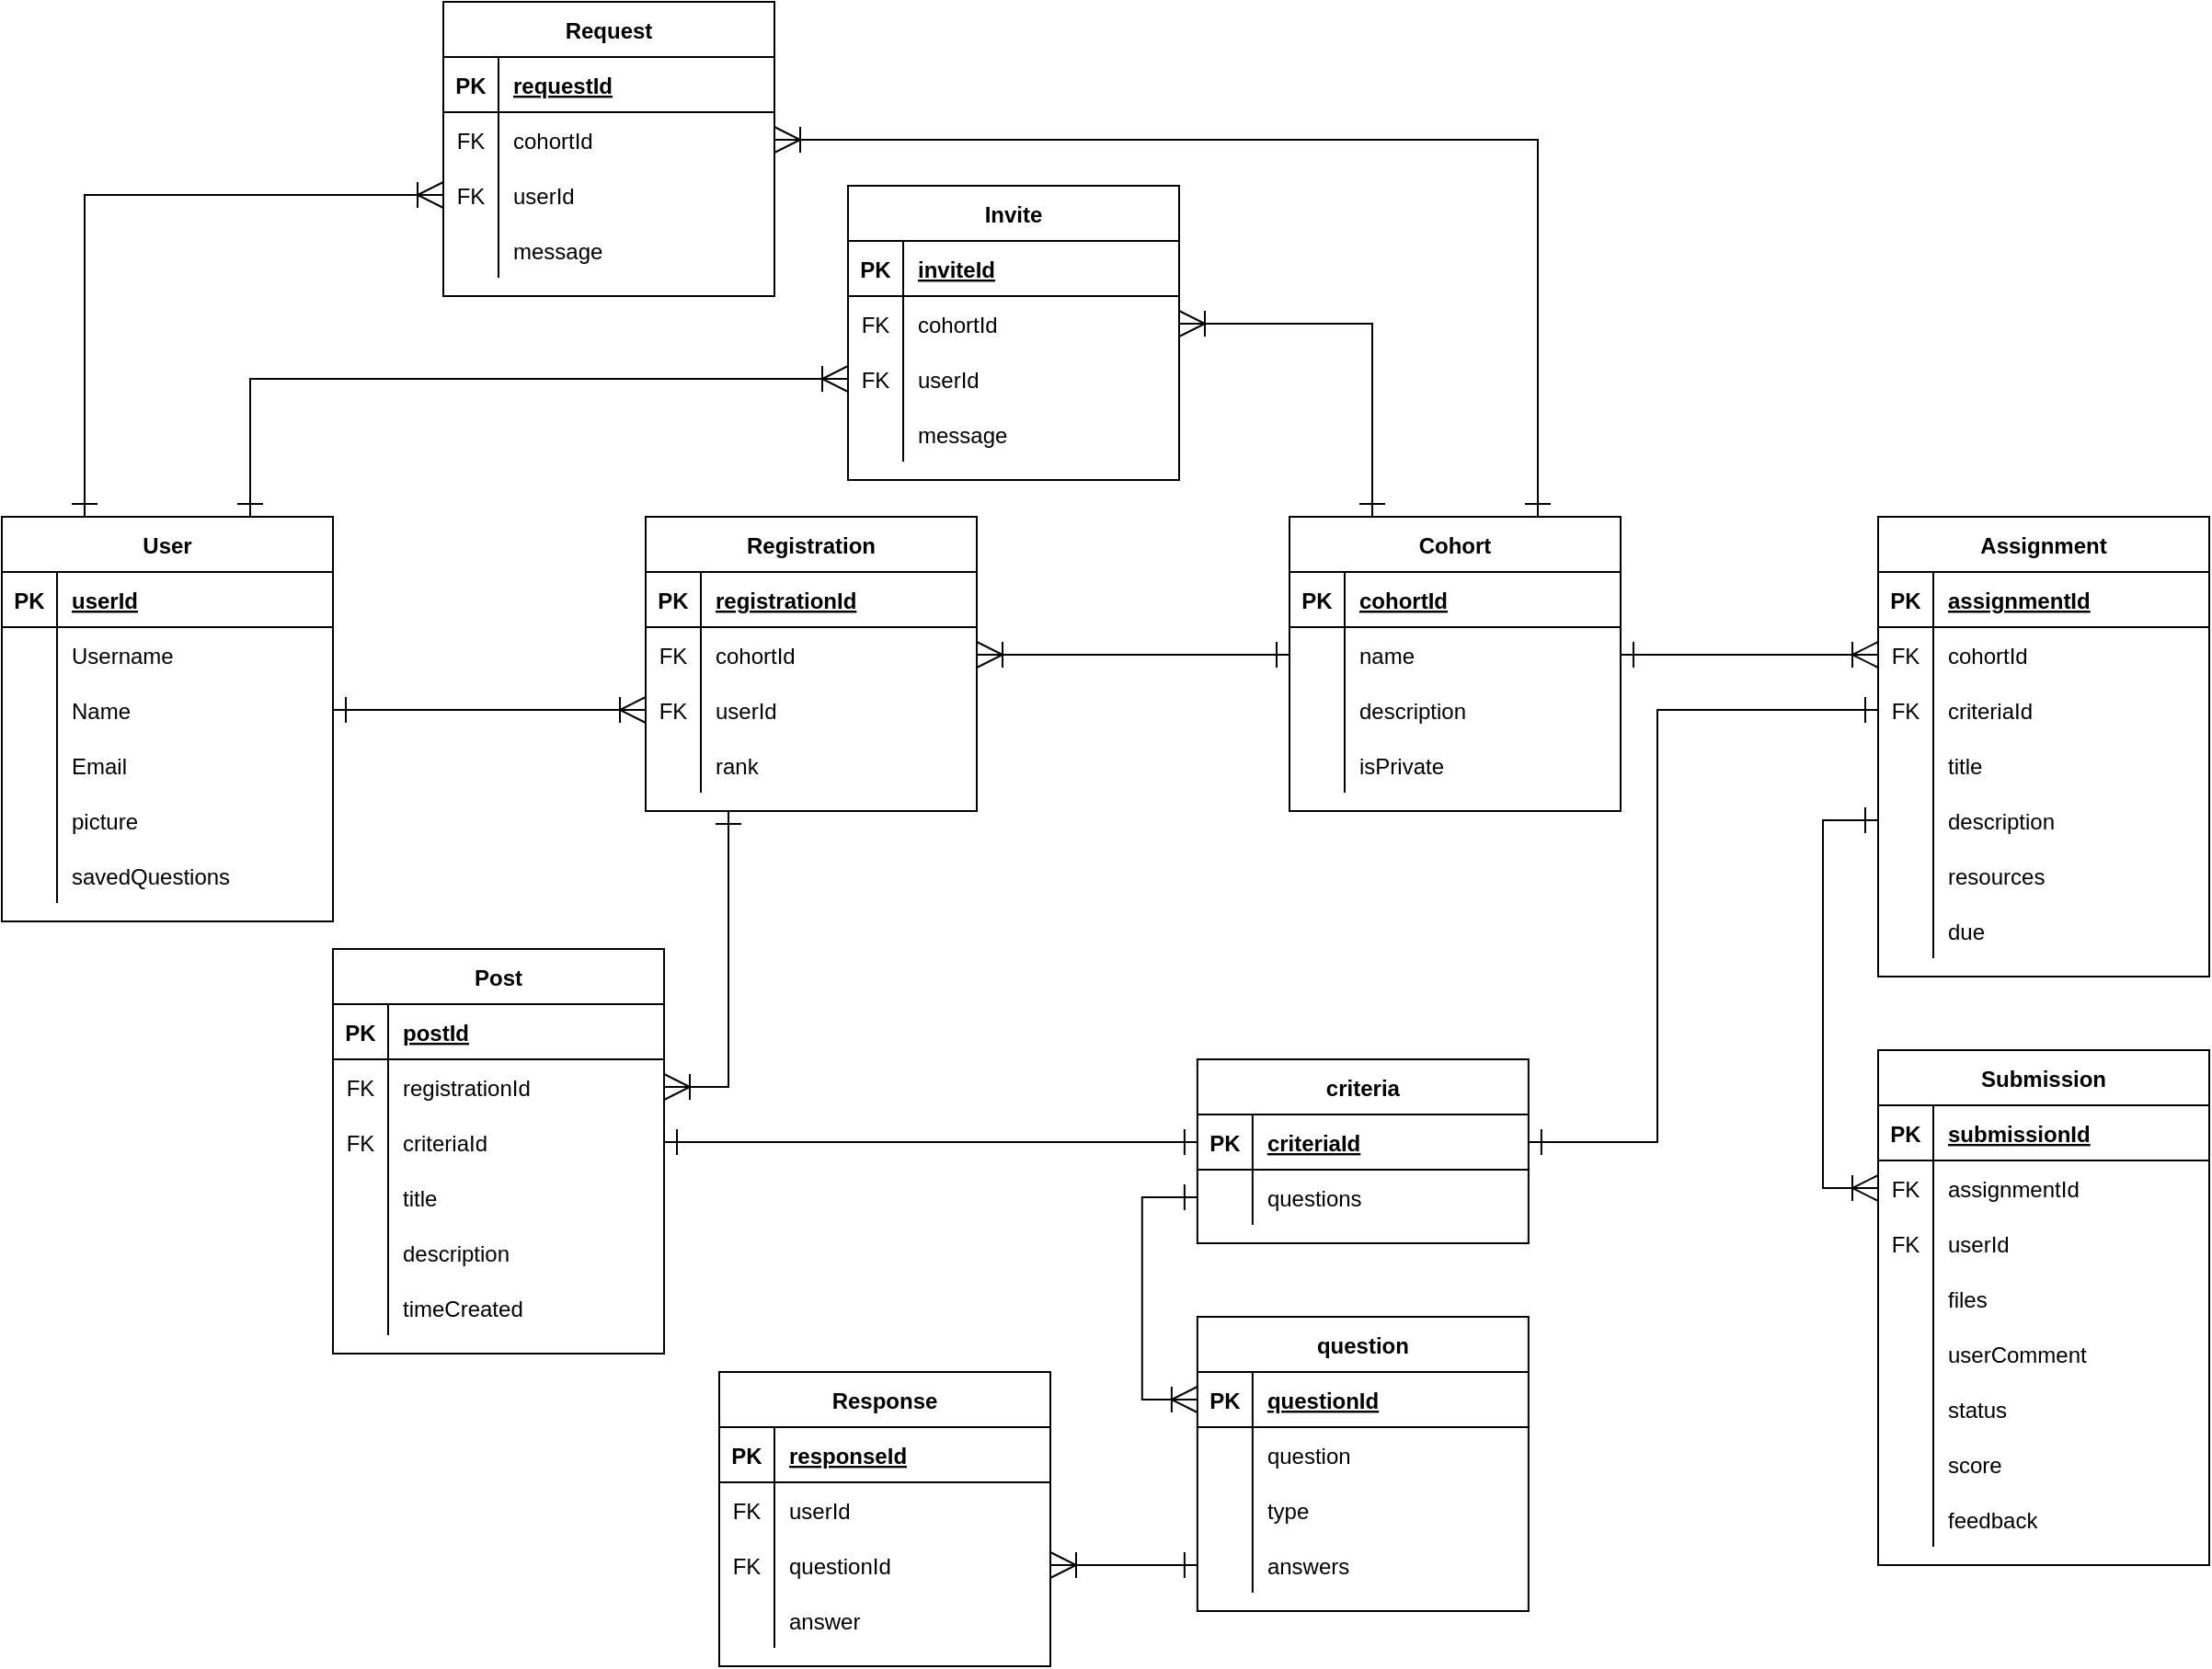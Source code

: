 <mxfile version="14.6.6" type="device"><diagram id="9vugRpXpoY9SuSwzFrVO" name="Page-1"><mxGraphModel dx="395" dy="205" grid="1" gridSize="10" guides="1" tooltips="1" connect="1" arrows="1" fold="1" page="1" pageScale="1" pageWidth="4681" pageHeight="3300" math="0" shadow="0"><root><mxCell id="0"/><mxCell id="1" parent="0"/><mxCell id="V4y2ju-Bl3Fmtz97k25C-1" value="User" style="shape=table;startSize=30;container=1;collapsible=1;childLayout=tableLayout;fixedRows=1;rowLines=0;fontStyle=1;align=center;resizeLast=1;" vertex="1" parent="1"><mxGeometry x="140" y="600" width="180" height="220" as="geometry"><mxRectangle x="380" y="160" width="60" height="30" as="alternateBounds"/></mxGeometry></mxCell><mxCell id="V4y2ju-Bl3Fmtz97k25C-2" value="" style="shape=partialRectangle;collapsible=0;dropTarget=0;pointerEvents=0;fillColor=none;top=0;left=0;bottom=1;right=0;points=[[0,0.5],[1,0.5]];portConstraint=eastwest;" vertex="1" parent="V4y2ju-Bl3Fmtz97k25C-1"><mxGeometry y="30" width="180" height="30" as="geometry"/></mxCell><mxCell id="V4y2ju-Bl3Fmtz97k25C-3" value="PK" style="shape=partialRectangle;connectable=0;fillColor=none;top=0;left=0;bottom=0;right=0;fontStyle=1;overflow=hidden;" vertex="1" parent="V4y2ju-Bl3Fmtz97k25C-2"><mxGeometry width="30" height="30" as="geometry"/></mxCell><mxCell id="V4y2ju-Bl3Fmtz97k25C-4" value="userId" style="shape=partialRectangle;connectable=0;fillColor=none;top=0;left=0;bottom=0;right=0;align=left;spacingLeft=6;fontStyle=5;overflow=hidden;" vertex="1" parent="V4y2ju-Bl3Fmtz97k25C-2"><mxGeometry x="30" width="150" height="30" as="geometry"/></mxCell><mxCell id="V4y2ju-Bl3Fmtz97k25C-5" value="" style="shape=partialRectangle;collapsible=0;dropTarget=0;pointerEvents=0;fillColor=none;top=0;left=0;bottom=0;right=0;points=[[0,0.5],[1,0.5]];portConstraint=eastwest;" vertex="1" parent="V4y2ju-Bl3Fmtz97k25C-1"><mxGeometry y="60" width="180" height="30" as="geometry"/></mxCell><mxCell id="V4y2ju-Bl3Fmtz97k25C-6" value="" style="shape=partialRectangle;connectable=0;fillColor=none;top=0;left=0;bottom=0;right=0;editable=1;overflow=hidden;" vertex="1" parent="V4y2ju-Bl3Fmtz97k25C-5"><mxGeometry width="30" height="30" as="geometry"/></mxCell><mxCell id="V4y2ju-Bl3Fmtz97k25C-7" value="Username" style="shape=partialRectangle;connectable=0;fillColor=none;top=0;left=0;bottom=0;right=0;align=left;spacingLeft=6;overflow=hidden;" vertex="1" parent="V4y2ju-Bl3Fmtz97k25C-5"><mxGeometry x="30" width="150" height="30" as="geometry"/></mxCell><mxCell id="V4y2ju-Bl3Fmtz97k25C-8" value="" style="shape=partialRectangle;collapsible=0;dropTarget=0;pointerEvents=0;fillColor=none;top=0;left=0;bottom=0;right=0;points=[[0,0.5],[1,0.5]];portConstraint=eastwest;" vertex="1" parent="V4y2ju-Bl3Fmtz97k25C-1"><mxGeometry y="90" width="180" height="30" as="geometry"/></mxCell><mxCell id="V4y2ju-Bl3Fmtz97k25C-9" value="" style="shape=partialRectangle;connectable=0;fillColor=none;top=0;left=0;bottom=0;right=0;editable=1;overflow=hidden;" vertex="1" parent="V4y2ju-Bl3Fmtz97k25C-8"><mxGeometry width="30" height="30" as="geometry"/></mxCell><mxCell id="V4y2ju-Bl3Fmtz97k25C-10" value="Name" style="shape=partialRectangle;connectable=0;fillColor=none;top=0;left=0;bottom=0;right=0;align=left;spacingLeft=6;overflow=hidden;" vertex="1" parent="V4y2ju-Bl3Fmtz97k25C-8"><mxGeometry x="30" width="150" height="30" as="geometry"/></mxCell><mxCell id="V4y2ju-Bl3Fmtz97k25C-11" value="" style="shape=partialRectangle;collapsible=0;dropTarget=0;pointerEvents=0;fillColor=none;top=0;left=0;bottom=0;right=0;points=[[0,0.5],[1,0.5]];portConstraint=eastwest;" vertex="1" parent="V4y2ju-Bl3Fmtz97k25C-1"><mxGeometry y="120" width="180" height="30" as="geometry"/></mxCell><mxCell id="V4y2ju-Bl3Fmtz97k25C-12" value="" style="shape=partialRectangle;connectable=0;fillColor=none;top=0;left=0;bottom=0;right=0;editable=1;overflow=hidden;" vertex="1" parent="V4y2ju-Bl3Fmtz97k25C-11"><mxGeometry width="30" height="30" as="geometry"/></mxCell><mxCell id="V4y2ju-Bl3Fmtz97k25C-13" value="Email" style="shape=partialRectangle;connectable=0;fillColor=none;top=0;left=0;bottom=0;right=0;align=left;spacingLeft=6;overflow=hidden;" vertex="1" parent="V4y2ju-Bl3Fmtz97k25C-11"><mxGeometry x="30" width="150" height="30" as="geometry"/></mxCell><mxCell id="V4y2ju-Bl3Fmtz97k25C-233" value="" style="shape=partialRectangle;collapsible=0;dropTarget=0;pointerEvents=0;fillColor=none;top=0;left=0;bottom=0;right=0;points=[[0,0.5],[1,0.5]];portConstraint=eastwest;" vertex="1" parent="V4y2ju-Bl3Fmtz97k25C-1"><mxGeometry y="150" width="180" height="30" as="geometry"/></mxCell><mxCell id="V4y2ju-Bl3Fmtz97k25C-234" value="" style="shape=partialRectangle;connectable=0;fillColor=none;top=0;left=0;bottom=0;right=0;editable=1;overflow=hidden;" vertex="1" parent="V4y2ju-Bl3Fmtz97k25C-233"><mxGeometry width="30" height="30" as="geometry"/></mxCell><mxCell id="V4y2ju-Bl3Fmtz97k25C-235" value="picture" style="shape=partialRectangle;connectable=0;fillColor=none;top=0;left=0;bottom=0;right=0;align=left;spacingLeft=6;overflow=hidden;" vertex="1" parent="V4y2ju-Bl3Fmtz97k25C-233"><mxGeometry x="30" width="150" height="30" as="geometry"/></mxCell><mxCell id="V4y2ju-Bl3Fmtz97k25C-236" value="" style="shape=partialRectangle;collapsible=0;dropTarget=0;pointerEvents=0;fillColor=none;top=0;left=0;bottom=0;right=0;points=[[0,0.5],[1,0.5]];portConstraint=eastwest;" vertex="1" parent="V4y2ju-Bl3Fmtz97k25C-1"><mxGeometry y="180" width="180" height="30" as="geometry"/></mxCell><mxCell id="V4y2ju-Bl3Fmtz97k25C-237" value="" style="shape=partialRectangle;connectable=0;fillColor=none;top=0;left=0;bottom=0;right=0;editable=1;overflow=hidden;" vertex="1" parent="V4y2ju-Bl3Fmtz97k25C-236"><mxGeometry width="30" height="30" as="geometry"/></mxCell><mxCell id="V4y2ju-Bl3Fmtz97k25C-238" value="savedQuestions" style="shape=partialRectangle;connectable=0;fillColor=none;top=0;left=0;bottom=0;right=0;align=left;spacingLeft=6;overflow=hidden;" vertex="1" parent="V4y2ju-Bl3Fmtz97k25C-236"><mxGeometry x="30" width="150" height="30" as="geometry"/></mxCell><mxCell id="V4y2ju-Bl3Fmtz97k25C-14" value="Cohort" style="shape=table;startSize=30;container=1;collapsible=1;childLayout=tableLayout;fixedRows=1;rowLines=0;fontStyle=1;align=center;resizeLast=1;" vertex="1" parent="1"><mxGeometry x="840" y="600" width="180" height="160" as="geometry"><mxRectangle x="600" y="80" width="60" height="30" as="alternateBounds"/></mxGeometry></mxCell><mxCell id="V4y2ju-Bl3Fmtz97k25C-15" value="" style="shape=partialRectangle;collapsible=0;dropTarget=0;pointerEvents=0;fillColor=none;top=0;left=0;bottom=1;right=0;points=[[0,0.5],[1,0.5]];portConstraint=eastwest;" vertex="1" parent="V4y2ju-Bl3Fmtz97k25C-14"><mxGeometry y="30" width="180" height="30" as="geometry"/></mxCell><mxCell id="V4y2ju-Bl3Fmtz97k25C-16" value="PK" style="shape=partialRectangle;connectable=0;fillColor=none;top=0;left=0;bottom=0;right=0;fontStyle=1;overflow=hidden;" vertex="1" parent="V4y2ju-Bl3Fmtz97k25C-15"><mxGeometry width="30" height="30" as="geometry"/></mxCell><mxCell id="V4y2ju-Bl3Fmtz97k25C-17" value="cohortId" style="shape=partialRectangle;connectable=0;fillColor=none;top=0;left=0;bottom=0;right=0;align=left;spacingLeft=6;fontStyle=5;overflow=hidden;" vertex="1" parent="V4y2ju-Bl3Fmtz97k25C-15"><mxGeometry x="30" width="150" height="30" as="geometry"/></mxCell><mxCell id="V4y2ju-Bl3Fmtz97k25C-18" value="" style="shape=partialRectangle;collapsible=0;dropTarget=0;pointerEvents=0;fillColor=none;top=0;left=0;bottom=0;right=0;points=[[0,0.5],[1,0.5]];portConstraint=eastwest;" vertex="1" parent="V4y2ju-Bl3Fmtz97k25C-14"><mxGeometry y="60" width="180" height="30" as="geometry"/></mxCell><mxCell id="V4y2ju-Bl3Fmtz97k25C-19" value="" style="shape=partialRectangle;connectable=0;fillColor=none;top=0;left=0;bottom=0;right=0;editable=1;overflow=hidden;" vertex="1" parent="V4y2ju-Bl3Fmtz97k25C-18"><mxGeometry width="30" height="30" as="geometry"/></mxCell><mxCell id="V4y2ju-Bl3Fmtz97k25C-20" value="name" style="shape=partialRectangle;connectable=0;fillColor=none;top=0;left=0;bottom=0;right=0;align=left;spacingLeft=6;overflow=hidden;" vertex="1" parent="V4y2ju-Bl3Fmtz97k25C-18"><mxGeometry x="30" width="150" height="30" as="geometry"/></mxCell><mxCell id="V4y2ju-Bl3Fmtz97k25C-21" value="" style="shape=partialRectangle;collapsible=0;dropTarget=0;pointerEvents=0;fillColor=none;top=0;left=0;bottom=0;right=0;points=[[0,0.5],[1,0.5]];portConstraint=eastwest;" vertex="1" parent="V4y2ju-Bl3Fmtz97k25C-14"><mxGeometry y="90" width="180" height="30" as="geometry"/></mxCell><mxCell id="V4y2ju-Bl3Fmtz97k25C-22" value="" style="shape=partialRectangle;connectable=0;fillColor=none;top=0;left=0;bottom=0;right=0;editable=1;overflow=hidden;" vertex="1" parent="V4y2ju-Bl3Fmtz97k25C-21"><mxGeometry width="30" height="30" as="geometry"/></mxCell><mxCell id="V4y2ju-Bl3Fmtz97k25C-23" value="description" style="shape=partialRectangle;connectable=0;fillColor=none;top=0;left=0;bottom=0;right=0;align=left;spacingLeft=6;overflow=hidden;" vertex="1" parent="V4y2ju-Bl3Fmtz97k25C-21"><mxGeometry x="30" width="150" height="30" as="geometry"/></mxCell><mxCell id="V4y2ju-Bl3Fmtz97k25C-24" value="" style="shape=partialRectangle;collapsible=0;dropTarget=0;pointerEvents=0;fillColor=none;top=0;left=0;bottom=0;right=0;points=[[0,0.5],[1,0.5]];portConstraint=eastwest;" vertex="1" parent="V4y2ju-Bl3Fmtz97k25C-14"><mxGeometry y="120" width="180" height="30" as="geometry"/></mxCell><mxCell id="V4y2ju-Bl3Fmtz97k25C-25" value="" style="shape=partialRectangle;connectable=0;fillColor=none;top=0;left=0;bottom=0;right=0;editable=1;overflow=hidden;" vertex="1" parent="V4y2ju-Bl3Fmtz97k25C-24"><mxGeometry width="30" height="30" as="geometry"/></mxCell><mxCell id="V4y2ju-Bl3Fmtz97k25C-26" value="isPrivate" style="shape=partialRectangle;connectable=0;fillColor=none;top=0;left=0;bottom=0;right=0;align=left;spacingLeft=6;overflow=hidden;" vertex="1" parent="V4y2ju-Bl3Fmtz97k25C-24"><mxGeometry x="30" width="150" height="30" as="geometry"/></mxCell><mxCell id="V4y2ju-Bl3Fmtz97k25C-27" value="Post" style="shape=table;startSize=30;container=1;collapsible=1;childLayout=tableLayout;fixedRows=1;rowLines=0;fontStyle=1;align=center;resizeLast=1;" vertex="1" parent="1"><mxGeometry x="320" y="835" width="180" height="220" as="geometry"><mxRectangle x="810" y="160" width="60" height="30" as="alternateBounds"/></mxGeometry></mxCell><mxCell id="V4y2ju-Bl3Fmtz97k25C-28" value="" style="shape=partialRectangle;collapsible=0;dropTarget=0;pointerEvents=0;fillColor=none;top=0;left=0;bottom=1;right=0;points=[[0,0.5],[1,0.5]];portConstraint=eastwest;" vertex="1" parent="V4y2ju-Bl3Fmtz97k25C-27"><mxGeometry y="30" width="180" height="30" as="geometry"/></mxCell><mxCell id="V4y2ju-Bl3Fmtz97k25C-29" value="PK" style="shape=partialRectangle;connectable=0;fillColor=none;top=0;left=0;bottom=0;right=0;fontStyle=1;overflow=hidden;" vertex="1" parent="V4y2ju-Bl3Fmtz97k25C-28"><mxGeometry width="30" height="30" as="geometry"/></mxCell><mxCell id="V4y2ju-Bl3Fmtz97k25C-30" value="postId" style="shape=partialRectangle;connectable=0;fillColor=none;top=0;left=0;bottom=0;right=0;align=left;spacingLeft=6;fontStyle=5;overflow=hidden;" vertex="1" parent="V4y2ju-Bl3Fmtz97k25C-28"><mxGeometry x="30" width="150" height="30" as="geometry"/></mxCell><mxCell id="V4y2ju-Bl3Fmtz97k25C-37" value="" style="shape=partialRectangle;collapsible=0;dropTarget=0;pointerEvents=0;fillColor=none;top=0;left=0;bottom=0;right=0;points=[[0,0.5],[1,0.5]];portConstraint=eastwest;" vertex="1" parent="V4y2ju-Bl3Fmtz97k25C-27"><mxGeometry y="60" width="180" height="30" as="geometry"/></mxCell><mxCell id="V4y2ju-Bl3Fmtz97k25C-38" value="FK" style="shape=partialRectangle;connectable=0;fillColor=none;top=0;left=0;bottom=0;right=0;editable=1;overflow=hidden;" vertex="1" parent="V4y2ju-Bl3Fmtz97k25C-37"><mxGeometry width="30" height="30" as="geometry"/></mxCell><mxCell id="V4y2ju-Bl3Fmtz97k25C-39" value="registrationId" style="shape=partialRectangle;connectable=0;fillColor=none;top=0;left=0;bottom=0;right=0;align=left;spacingLeft=6;overflow=hidden;" vertex="1" parent="V4y2ju-Bl3Fmtz97k25C-37"><mxGeometry x="30" width="150" height="30" as="geometry"/></mxCell><mxCell id="V4y2ju-Bl3Fmtz97k25C-161" value="" style="shape=partialRectangle;collapsible=0;dropTarget=0;pointerEvents=0;fillColor=none;top=0;left=0;bottom=0;right=0;points=[[0,0.5],[1,0.5]];portConstraint=eastwest;" vertex="1" parent="V4y2ju-Bl3Fmtz97k25C-27"><mxGeometry y="90" width="180" height="30" as="geometry"/></mxCell><mxCell id="V4y2ju-Bl3Fmtz97k25C-162" value="FK" style="shape=partialRectangle;connectable=0;fillColor=none;top=0;left=0;bottom=0;right=0;fontStyle=0;overflow=hidden;" vertex="1" parent="V4y2ju-Bl3Fmtz97k25C-161"><mxGeometry width="30" height="30" as="geometry"/></mxCell><mxCell id="V4y2ju-Bl3Fmtz97k25C-163" value="criteriaId" style="shape=partialRectangle;connectable=0;fillColor=none;top=0;left=0;bottom=0;right=0;align=left;spacingLeft=6;fontStyle=0;overflow=hidden;" vertex="1" parent="V4y2ju-Bl3Fmtz97k25C-161"><mxGeometry x="30" width="150" height="30" as="geometry"/></mxCell><mxCell id="V4y2ju-Bl3Fmtz97k25C-31" value="" style="shape=partialRectangle;collapsible=0;dropTarget=0;pointerEvents=0;fillColor=none;top=0;left=0;bottom=0;right=0;points=[[0,0.5],[1,0.5]];portConstraint=eastwest;" vertex="1" parent="V4y2ju-Bl3Fmtz97k25C-27"><mxGeometry y="120" width="180" height="30" as="geometry"/></mxCell><mxCell id="V4y2ju-Bl3Fmtz97k25C-32" value="" style="shape=partialRectangle;connectable=0;fillColor=none;top=0;left=0;bottom=0;right=0;editable=1;overflow=hidden;" vertex="1" parent="V4y2ju-Bl3Fmtz97k25C-31"><mxGeometry width="30" height="30" as="geometry"/></mxCell><mxCell id="V4y2ju-Bl3Fmtz97k25C-33" value="title" style="shape=partialRectangle;connectable=0;fillColor=none;top=0;left=0;bottom=0;right=0;align=left;spacingLeft=6;overflow=hidden;" vertex="1" parent="V4y2ju-Bl3Fmtz97k25C-31"><mxGeometry x="30" width="150" height="30" as="geometry"/></mxCell><mxCell id="V4y2ju-Bl3Fmtz97k25C-34" value="" style="shape=partialRectangle;collapsible=0;dropTarget=0;pointerEvents=0;fillColor=none;top=0;left=0;bottom=0;right=0;points=[[0,0.5],[1,0.5]];portConstraint=eastwest;" vertex="1" parent="V4y2ju-Bl3Fmtz97k25C-27"><mxGeometry y="150" width="180" height="30" as="geometry"/></mxCell><mxCell id="V4y2ju-Bl3Fmtz97k25C-35" value="" style="shape=partialRectangle;connectable=0;fillColor=none;top=0;left=0;bottom=0;right=0;editable=1;overflow=hidden;" vertex="1" parent="V4y2ju-Bl3Fmtz97k25C-34"><mxGeometry width="30" height="30" as="geometry"/></mxCell><mxCell id="V4y2ju-Bl3Fmtz97k25C-36" value="description" style="shape=partialRectangle;connectable=0;fillColor=none;top=0;left=0;bottom=0;right=0;align=left;spacingLeft=6;overflow=hidden;" vertex="1" parent="V4y2ju-Bl3Fmtz97k25C-34"><mxGeometry x="30" width="150" height="30" as="geometry"/></mxCell><mxCell id="V4y2ju-Bl3Fmtz97k25C-211" value="" style="shape=partialRectangle;collapsible=0;dropTarget=0;pointerEvents=0;fillColor=none;top=0;left=0;bottom=0;right=0;points=[[0,0.5],[1,0.5]];portConstraint=eastwest;" vertex="1" parent="V4y2ju-Bl3Fmtz97k25C-27"><mxGeometry y="180" width="180" height="30" as="geometry"/></mxCell><mxCell id="V4y2ju-Bl3Fmtz97k25C-212" value="" style="shape=partialRectangle;connectable=0;fillColor=none;top=0;left=0;bottom=0;right=0;editable=1;overflow=hidden;" vertex="1" parent="V4y2ju-Bl3Fmtz97k25C-211"><mxGeometry width="30" height="30" as="geometry"/></mxCell><mxCell id="V4y2ju-Bl3Fmtz97k25C-213" value="timeCreated" style="shape=partialRectangle;connectable=0;fillColor=none;top=0;left=0;bottom=0;right=0;align=left;spacingLeft=6;overflow=hidden;" vertex="1" parent="V4y2ju-Bl3Fmtz97k25C-211"><mxGeometry x="30" width="150" height="30" as="geometry"/></mxCell><mxCell id="V4y2ju-Bl3Fmtz97k25C-66" value="Assignment" style="shape=table;startSize=30;container=1;collapsible=1;childLayout=tableLayout;fixedRows=1;rowLines=0;fontStyle=1;align=center;resizeLast=1;" vertex="1" parent="1"><mxGeometry x="1160" y="600" width="180" height="250" as="geometry"><mxRectangle x="1100" y="380" width="80" height="30" as="alternateBounds"/></mxGeometry></mxCell><mxCell id="V4y2ju-Bl3Fmtz97k25C-67" value="" style="shape=partialRectangle;collapsible=0;dropTarget=0;pointerEvents=0;fillColor=none;top=0;left=0;bottom=1;right=0;points=[[0,0.5],[1,0.5]];portConstraint=eastwest;" vertex="1" parent="V4y2ju-Bl3Fmtz97k25C-66"><mxGeometry y="30" width="180" height="30" as="geometry"/></mxCell><mxCell id="V4y2ju-Bl3Fmtz97k25C-68" value="PK" style="shape=partialRectangle;connectable=0;fillColor=none;top=0;left=0;bottom=0;right=0;fontStyle=1;overflow=hidden;" vertex="1" parent="V4y2ju-Bl3Fmtz97k25C-67"><mxGeometry width="30" height="30" as="geometry"/></mxCell><mxCell id="V4y2ju-Bl3Fmtz97k25C-69" value="assignmentId" style="shape=partialRectangle;connectable=0;fillColor=none;top=0;left=0;bottom=0;right=0;align=left;spacingLeft=6;fontStyle=5;overflow=hidden;" vertex="1" parent="V4y2ju-Bl3Fmtz97k25C-67"><mxGeometry x="30" width="150" height="30" as="geometry"/></mxCell><mxCell id="V4y2ju-Bl3Fmtz97k25C-70" value="" style="shape=partialRectangle;collapsible=0;dropTarget=0;pointerEvents=0;fillColor=none;top=0;left=0;bottom=0;right=0;points=[[0,0.5],[1,0.5]];portConstraint=eastwest;" vertex="1" parent="V4y2ju-Bl3Fmtz97k25C-66"><mxGeometry y="60" width="180" height="30" as="geometry"/></mxCell><mxCell id="V4y2ju-Bl3Fmtz97k25C-71" value="FK" style="shape=partialRectangle;connectable=0;fillColor=none;top=0;left=0;bottom=0;right=0;editable=1;overflow=hidden;" vertex="1" parent="V4y2ju-Bl3Fmtz97k25C-70"><mxGeometry width="30" height="30" as="geometry"/></mxCell><mxCell id="V4y2ju-Bl3Fmtz97k25C-72" value="cohortId" style="shape=partialRectangle;connectable=0;fillColor=none;top=0;left=0;bottom=0;right=0;align=left;spacingLeft=6;overflow=hidden;" vertex="1" parent="V4y2ju-Bl3Fmtz97k25C-70"><mxGeometry x="30" width="150" height="30" as="geometry"/></mxCell><mxCell id="V4y2ju-Bl3Fmtz97k25C-132" value="" style="shape=partialRectangle;collapsible=0;dropTarget=0;pointerEvents=0;fillColor=none;top=0;left=0;bottom=0;right=0;points=[[0,0.5],[1,0.5]];portConstraint=eastwest;" vertex="1" parent="V4y2ju-Bl3Fmtz97k25C-66"><mxGeometry y="90" width="180" height="30" as="geometry"/></mxCell><mxCell id="V4y2ju-Bl3Fmtz97k25C-133" value="FK" style="shape=partialRectangle;connectable=0;fillColor=none;top=0;left=0;bottom=0;right=0;editable=1;overflow=hidden;" vertex="1" parent="V4y2ju-Bl3Fmtz97k25C-132"><mxGeometry width="30" height="30" as="geometry"/></mxCell><mxCell id="V4y2ju-Bl3Fmtz97k25C-134" value="criteriaId" style="shape=partialRectangle;connectable=0;fillColor=none;top=0;left=0;bottom=0;right=0;align=left;spacingLeft=6;overflow=hidden;" vertex="1" parent="V4y2ju-Bl3Fmtz97k25C-132"><mxGeometry x="30" width="150" height="30" as="geometry"/></mxCell><mxCell id="V4y2ju-Bl3Fmtz97k25C-73" value="" style="shape=partialRectangle;collapsible=0;dropTarget=0;pointerEvents=0;fillColor=none;top=0;left=0;bottom=0;right=0;points=[[0,0.5],[1,0.5]];portConstraint=eastwest;" vertex="1" parent="V4y2ju-Bl3Fmtz97k25C-66"><mxGeometry y="120" width="180" height="30" as="geometry"/></mxCell><mxCell id="V4y2ju-Bl3Fmtz97k25C-74" value="" style="shape=partialRectangle;connectable=0;fillColor=none;top=0;left=0;bottom=0;right=0;editable=1;overflow=hidden;" vertex="1" parent="V4y2ju-Bl3Fmtz97k25C-73"><mxGeometry width="30" height="30" as="geometry"/></mxCell><mxCell id="V4y2ju-Bl3Fmtz97k25C-75" value="title" style="shape=partialRectangle;connectable=0;fillColor=none;top=0;left=0;bottom=0;right=0;align=left;spacingLeft=6;overflow=hidden;" vertex="1" parent="V4y2ju-Bl3Fmtz97k25C-73"><mxGeometry x="30" width="150" height="30" as="geometry"/></mxCell><mxCell id="V4y2ju-Bl3Fmtz97k25C-76" value="" style="shape=partialRectangle;collapsible=0;dropTarget=0;pointerEvents=0;fillColor=none;top=0;left=0;bottom=0;right=0;points=[[0,0.5],[1,0.5]];portConstraint=eastwest;" vertex="1" parent="V4y2ju-Bl3Fmtz97k25C-66"><mxGeometry y="150" width="180" height="30" as="geometry"/></mxCell><mxCell id="V4y2ju-Bl3Fmtz97k25C-77" value="" style="shape=partialRectangle;connectable=0;fillColor=none;top=0;left=0;bottom=0;right=0;editable=1;overflow=hidden;" vertex="1" parent="V4y2ju-Bl3Fmtz97k25C-76"><mxGeometry width="30" height="30" as="geometry"/></mxCell><mxCell id="V4y2ju-Bl3Fmtz97k25C-78" value="description" style="shape=partialRectangle;connectable=0;fillColor=none;top=0;left=0;bottom=0;right=0;align=left;spacingLeft=6;overflow=hidden;" vertex="1" parent="V4y2ju-Bl3Fmtz97k25C-76"><mxGeometry x="30" width="150" height="30" as="geometry"/></mxCell><mxCell id="V4y2ju-Bl3Fmtz97k25C-129" value="" style="shape=partialRectangle;collapsible=0;dropTarget=0;pointerEvents=0;fillColor=none;top=0;left=0;bottom=0;right=0;points=[[0,0.5],[1,0.5]];portConstraint=eastwest;" vertex="1" parent="V4y2ju-Bl3Fmtz97k25C-66"><mxGeometry y="180" width="180" height="30" as="geometry"/></mxCell><mxCell id="V4y2ju-Bl3Fmtz97k25C-130" value="" style="shape=partialRectangle;connectable=0;fillColor=none;top=0;left=0;bottom=0;right=0;editable=1;overflow=hidden;" vertex="1" parent="V4y2ju-Bl3Fmtz97k25C-129"><mxGeometry width="30" height="30" as="geometry"/></mxCell><mxCell id="V4y2ju-Bl3Fmtz97k25C-131" value="resources" style="shape=partialRectangle;connectable=0;fillColor=none;top=0;left=0;bottom=0;right=0;align=left;spacingLeft=6;overflow=hidden;" vertex="1" parent="V4y2ju-Bl3Fmtz97k25C-129"><mxGeometry x="30" width="150" height="30" as="geometry"/></mxCell><mxCell id="V4y2ju-Bl3Fmtz97k25C-208" value="" style="shape=partialRectangle;collapsible=0;dropTarget=0;pointerEvents=0;fillColor=none;top=0;left=0;bottom=0;right=0;points=[[0,0.5],[1,0.5]];portConstraint=eastwest;" vertex="1" parent="V4y2ju-Bl3Fmtz97k25C-66"><mxGeometry y="210" width="180" height="30" as="geometry"/></mxCell><mxCell id="V4y2ju-Bl3Fmtz97k25C-209" value="" style="shape=partialRectangle;connectable=0;fillColor=none;top=0;left=0;bottom=0;right=0;editable=1;overflow=hidden;" vertex="1" parent="V4y2ju-Bl3Fmtz97k25C-208"><mxGeometry width="30" height="30" as="geometry"/></mxCell><mxCell id="V4y2ju-Bl3Fmtz97k25C-210" value="due" style="shape=partialRectangle;connectable=0;fillColor=none;top=0;left=0;bottom=0;right=0;align=left;spacingLeft=6;overflow=hidden;" vertex="1" parent="V4y2ju-Bl3Fmtz97k25C-208"><mxGeometry x="30" width="150" height="30" as="geometry"/></mxCell><mxCell id="V4y2ju-Bl3Fmtz97k25C-79" value="Registration" style="shape=table;startSize=30;container=1;collapsible=1;childLayout=tableLayout;fixedRows=1;rowLines=0;fontStyle=1;align=center;resizeLast=1;" vertex="1" parent="1"><mxGeometry x="490" y="600" width="180" height="160" as="geometry"/></mxCell><mxCell id="V4y2ju-Bl3Fmtz97k25C-80" value="" style="shape=partialRectangle;collapsible=0;dropTarget=0;pointerEvents=0;fillColor=none;top=0;left=0;bottom=1;right=0;points=[[0,0.5],[1,0.5]];portConstraint=eastwest;" vertex="1" parent="V4y2ju-Bl3Fmtz97k25C-79"><mxGeometry y="30" width="180" height="30" as="geometry"/></mxCell><mxCell id="V4y2ju-Bl3Fmtz97k25C-81" value="PK" style="shape=partialRectangle;connectable=0;fillColor=none;top=0;left=0;bottom=0;right=0;fontStyle=1;overflow=hidden;" vertex="1" parent="V4y2ju-Bl3Fmtz97k25C-80"><mxGeometry width="30" height="30" as="geometry"/></mxCell><mxCell id="V4y2ju-Bl3Fmtz97k25C-82" value="registrationId" style="shape=partialRectangle;connectable=0;fillColor=none;top=0;left=0;bottom=0;right=0;align=left;spacingLeft=6;fontStyle=5;overflow=hidden;" vertex="1" parent="V4y2ju-Bl3Fmtz97k25C-80"><mxGeometry x="30" width="150" height="30" as="geometry"/></mxCell><mxCell id="V4y2ju-Bl3Fmtz97k25C-86" value="" style="shape=partialRectangle;collapsible=0;dropTarget=0;pointerEvents=0;fillColor=none;top=0;left=0;bottom=0;right=0;points=[[0,0.5],[1,0.5]];portConstraint=eastwest;" vertex="1" parent="V4y2ju-Bl3Fmtz97k25C-79"><mxGeometry y="60" width="180" height="30" as="geometry"/></mxCell><mxCell id="V4y2ju-Bl3Fmtz97k25C-87" value="FK" style="shape=partialRectangle;connectable=0;fillColor=none;top=0;left=0;bottom=0;right=0;editable=1;overflow=hidden;" vertex="1" parent="V4y2ju-Bl3Fmtz97k25C-86"><mxGeometry width="30" height="30" as="geometry"/></mxCell><mxCell id="V4y2ju-Bl3Fmtz97k25C-88" value="cohortId" style="shape=partialRectangle;connectable=0;fillColor=none;top=0;left=0;bottom=0;right=0;align=left;spacingLeft=6;overflow=hidden;" vertex="1" parent="V4y2ju-Bl3Fmtz97k25C-86"><mxGeometry x="30" width="150" height="30" as="geometry"/></mxCell><mxCell id="V4y2ju-Bl3Fmtz97k25C-83" value="" style="shape=partialRectangle;collapsible=0;dropTarget=0;pointerEvents=0;fillColor=none;top=0;left=0;bottom=0;right=0;points=[[0,0.5],[1,0.5]];portConstraint=eastwest;" vertex="1" parent="V4y2ju-Bl3Fmtz97k25C-79"><mxGeometry y="90" width="180" height="30" as="geometry"/></mxCell><mxCell id="V4y2ju-Bl3Fmtz97k25C-84" value="FK" style="shape=partialRectangle;connectable=0;fillColor=none;top=0;left=0;bottom=0;right=0;editable=1;overflow=hidden;" vertex="1" parent="V4y2ju-Bl3Fmtz97k25C-83"><mxGeometry width="30" height="30" as="geometry"/></mxCell><mxCell id="V4y2ju-Bl3Fmtz97k25C-85" value="userId" style="shape=partialRectangle;connectable=0;fillColor=none;top=0;left=0;bottom=0;right=0;align=left;spacingLeft=6;overflow=hidden;" vertex="1" parent="V4y2ju-Bl3Fmtz97k25C-83"><mxGeometry x="30" width="150" height="30" as="geometry"/></mxCell><mxCell id="V4y2ju-Bl3Fmtz97k25C-89" value="" style="shape=partialRectangle;collapsible=0;dropTarget=0;pointerEvents=0;fillColor=none;top=0;left=0;bottom=0;right=0;points=[[0,0.5],[1,0.5]];portConstraint=eastwest;" vertex="1" parent="V4y2ju-Bl3Fmtz97k25C-79"><mxGeometry y="120" width="180" height="30" as="geometry"/></mxCell><mxCell id="V4y2ju-Bl3Fmtz97k25C-90" value="" style="shape=partialRectangle;connectable=0;fillColor=none;top=0;left=0;bottom=0;right=0;editable=1;overflow=hidden;" vertex="1" parent="V4y2ju-Bl3Fmtz97k25C-89"><mxGeometry width="30" height="30" as="geometry"/></mxCell><mxCell id="V4y2ju-Bl3Fmtz97k25C-91" value="rank" style="shape=partialRectangle;connectable=0;fillColor=none;top=0;left=0;bottom=0;right=0;align=left;spacingLeft=6;overflow=hidden;" vertex="1" parent="V4y2ju-Bl3Fmtz97k25C-89"><mxGeometry x="30" width="150" height="30" as="geometry"/></mxCell><mxCell id="V4y2ju-Bl3Fmtz97k25C-92" value="Request" style="shape=table;startSize=30;container=1;collapsible=1;childLayout=tableLayout;fixedRows=1;rowLines=0;fontStyle=1;align=center;resizeLast=1;" vertex="1" parent="1"><mxGeometry x="380" y="320" width="180" height="160" as="geometry"/></mxCell><mxCell id="V4y2ju-Bl3Fmtz97k25C-93" value="" style="shape=partialRectangle;collapsible=0;dropTarget=0;pointerEvents=0;fillColor=none;top=0;left=0;bottom=1;right=0;points=[[0,0.5],[1,0.5]];portConstraint=eastwest;" vertex="1" parent="V4y2ju-Bl3Fmtz97k25C-92"><mxGeometry y="30" width="180" height="30" as="geometry"/></mxCell><mxCell id="V4y2ju-Bl3Fmtz97k25C-94" value="PK" style="shape=partialRectangle;connectable=0;fillColor=none;top=0;left=0;bottom=0;right=0;fontStyle=1;overflow=hidden;" vertex="1" parent="V4y2ju-Bl3Fmtz97k25C-93"><mxGeometry width="30" height="30" as="geometry"/></mxCell><mxCell id="V4y2ju-Bl3Fmtz97k25C-95" value="requestId" style="shape=partialRectangle;connectable=0;fillColor=none;top=0;left=0;bottom=0;right=0;align=left;spacingLeft=6;fontStyle=5;overflow=hidden;" vertex="1" parent="V4y2ju-Bl3Fmtz97k25C-93"><mxGeometry x="30" width="150" height="30" as="geometry"/></mxCell><mxCell id="V4y2ju-Bl3Fmtz97k25C-99" value="" style="shape=partialRectangle;collapsible=0;dropTarget=0;pointerEvents=0;fillColor=none;top=0;left=0;bottom=0;right=0;points=[[0,0.5],[1,0.5]];portConstraint=eastwest;" vertex="1" parent="V4y2ju-Bl3Fmtz97k25C-92"><mxGeometry y="60" width="180" height="30" as="geometry"/></mxCell><mxCell id="V4y2ju-Bl3Fmtz97k25C-100" value="FK" style="shape=partialRectangle;connectable=0;fillColor=none;top=0;left=0;bottom=0;right=0;editable=1;overflow=hidden;" vertex="1" parent="V4y2ju-Bl3Fmtz97k25C-99"><mxGeometry width="30" height="30" as="geometry"/></mxCell><mxCell id="V4y2ju-Bl3Fmtz97k25C-101" value="cohortId" style="shape=partialRectangle;connectable=0;fillColor=none;top=0;left=0;bottom=0;right=0;align=left;spacingLeft=6;overflow=hidden;" vertex="1" parent="V4y2ju-Bl3Fmtz97k25C-99"><mxGeometry x="30" width="150" height="30" as="geometry"/></mxCell><mxCell id="V4y2ju-Bl3Fmtz97k25C-96" value="" style="shape=partialRectangle;collapsible=0;dropTarget=0;pointerEvents=0;fillColor=none;top=0;left=0;bottom=0;right=0;points=[[0,0.5],[1,0.5]];portConstraint=eastwest;" vertex="1" parent="V4y2ju-Bl3Fmtz97k25C-92"><mxGeometry y="90" width="180" height="30" as="geometry"/></mxCell><mxCell id="V4y2ju-Bl3Fmtz97k25C-97" value="FK" style="shape=partialRectangle;connectable=0;fillColor=none;top=0;left=0;bottom=0;right=0;editable=1;overflow=hidden;" vertex="1" parent="V4y2ju-Bl3Fmtz97k25C-96"><mxGeometry width="30" height="30" as="geometry"/></mxCell><mxCell id="V4y2ju-Bl3Fmtz97k25C-98" value="userId" style="shape=partialRectangle;connectable=0;fillColor=none;top=0;left=0;bottom=0;right=0;align=left;spacingLeft=6;overflow=hidden;" vertex="1" parent="V4y2ju-Bl3Fmtz97k25C-96"><mxGeometry x="30" width="150" height="30" as="geometry"/></mxCell><mxCell id="V4y2ju-Bl3Fmtz97k25C-120" value="" style="shape=partialRectangle;collapsible=0;dropTarget=0;pointerEvents=0;fillColor=none;top=0;left=0;bottom=0;right=0;points=[[0,0.5],[1,0.5]];portConstraint=eastwest;" vertex="1" parent="V4y2ju-Bl3Fmtz97k25C-92"><mxGeometry y="120" width="180" height="30" as="geometry"/></mxCell><mxCell id="V4y2ju-Bl3Fmtz97k25C-121" value="" style="shape=partialRectangle;connectable=0;fillColor=none;top=0;left=0;bottom=0;right=0;fontStyle=0;overflow=hidden;" vertex="1" parent="V4y2ju-Bl3Fmtz97k25C-120"><mxGeometry width="30" height="30" as="geometry"/></mxCell><mxCell id="V4y2ju-Bl3Fmtz97k25C-122" value="message" style="shape=partialRectangle;connectable=0;fillColor=none;top=0;left=0;bottom=0;right=0;align=left;spacingLeft=6;fontStyle=0;overflow=hidden;" vertex="1" parent="V4y2ju-Bl3Fmtz97k25C-120"><mxGeometry x="30" width="150" height="30" as="geometry"/></mxCell><mxCell id="V4y2ju-Bl3Fmtz97k25C-105" value="Invite" style="shape=table;startSize=30;container=1;collapsible=1;childLayout=tableLayout;fixedRows=1;rowLines=0;fontStyle=1;align=center;resizeLast=1;" vertex="1" parent="1"><mxGeometry x="600" y="420" width="180" height="160" as="geometry"/></mxCell><mxCell id="V4y2ju-Bl3Fmtz97k25C-106" value="" style="shape=partialRectangle;collapsible=0;dropTarget=0;pointerEvents=0;fillColor=none;top=0;left=0;bottom=1;right=0;points=[[0,0.5],[1,0.5]];portConstraint=eastwest;" vertex="1" parent="V4y2ju-Bl3Fmtz97k25C-105"><mxGeometry y="30" width="180" height="30" as="geometry"/></mxCell><mxCell id="V4y2ju-Bl3Fmtz97k25C-107" value="PK" style="shape=partialRectangle;connectable=0;fillColor=none;top=0;left=0;bottom=0;right=0;fontStyle=1;overflow=hidden;" vertex="1" parent="V4y2ju-Bl3Fmtz97k25C-106"><mxGeometry width="30" height="30" as="geometry"/></mxCell><mxCell id="V4y2ju-Bl3Fmtz97k25C-108" value="inviteId" style="shape=partialRectangle;connectable=0;fillColor=none;top=0;left=0;bottom=0;right=0;align=left;spacingLeft=6;fontStyle=5;overflow=hidden;" vertex="1" parent="V4y2ju-Bl3Fmtz97k25C-106"><mxGeometry x="30" width="150" height="30" as="geometry"/></mxCell><mxCell id="V4y2ju-Bl3Fmtz97k25C-109" value="" style="shape=partialRectangle;collapsible=0;dropTarget=0;pointerEvents=0;fillColor=none;top=0;left=0;bottom=0;right=0;points=[[0,0.5],[1,0.5]];portConstraint=eastwest;" vertex="1" parent="V4y2ju-Bl3Fmtz97k25C-105"><mxGeometry y="60" width="180" height="30" as="geometry"/></mxCell><mxCell id="V4y2ju-Bl3Fmtz97k25C-110" value="FK" style="shape=partialRectangle;connectable=0;fillColor=none;top=0;left=0;bottom=0;right=0;editable=1;overflow=hidden;" vertex="1" parent="V4y2ju-Bl3Fmtz97k25C-109"><mxGeometry width="30" height="30" as="geometry"/></mxCell><mxCell id="V4y2ju-Bl3Fmtz97k25C-111" value="cohortId" style="shape=partialRectangle;connectable=0;fillColor=none;top=0;left=0;bottom=0;right=0;align=left;spacingLeft=6;overflow=hidden;" vertex="1" parent="V4y2ju-Bl3Fmtz97k25C-109"><mxGeometry x="30" width="150" height="30" as="geometry"/></mxCell><mxCell id="V4y2ju-Bl3Fmtz97k25C-112" value="" style="shape=partialRectangle;collapsible=0;dropTarget=0;pointerEvents=0;fillColor=none;top=0;left=0;bottom=0;right=0;points=[[0,0.5],[1,0.5]];portConstraint=eastwest;" vertex="1" parent="V4y2ju-Bl3Fmtz97k25C-105"><mxGeometry y="90" width="180" height="30" as="geometry"/></mxCell><mxCell id="V4y2ju-Bl3Fmtz97k25C-113" value="FK" style="shape=partialRectangle;connectable=0;fillColor=none;top=0;left=0;bottom=0;right=0;editable=1;overflow=hidden;" vertex="1" parent="V4y2ju-Bl3Fmtz97k25C-112"><mxGeometry width="30" height="30" as="geometry"/></mxCell><mxCell id="V4y2ju-Bl3Fmtz97k25C-114" value="userId" style="shape=partialRectangle;connectable=0;fillColor=none;top=0;left=0;bottom=0;right=0;align=left;spacingLeft=6;overflow=hidden;" vertex="1" parent="V4y2ju-Bl3Fmtz97k25C-112"><mxGeometry x="30" width="150" height="30" as="geometry"/></mxCell><mxCell id="V4y2ju-Bl3Fmtz97k25C-123" value="" style="shape=partialRectangle;collapsible=0;dropTarget=0;pointerEvents=0;fillColor=none;top=0;left=0;bottom=0;right=0;points=[[0,0.5],[1,0.5]];portConstraint=eastwest;" vertex="1" parent="V4y2ju-Bl3Fmtz97k25C-105"><mxGeometry y="120" width="180" height="30" as="geometry"/></mxCell><mxCell id="V4y2ju-Bl3Fmtz97k25C-124" value="" style="shape=partialRectangle;connectable=0;fillColor=none;top=0;left=0;bottom=0;right=0;editable=1;overflow=hidden;" vertex="1" parent="V4y2ju-Bl3Fmtz97k25C-123"><mxGeometry width="30" height="30" as="geometry"/></mxCell><mxCell id="V4y2ju-Bl3Fmtz97k25C-125" value="message" style="shape=partialRectangle;connectable=0;fillColor=none;top=0;left=0;bottom=0;right=0;align=left;spacingLeft=6;overflow=hidden;" vertex="1" parent="V4y2ju-Bl3Fmtz97k25C-123"><mxGeometry x="30" width="150" height="30" as="geometry"/></mxCell><mxCell id="V4y2ju-Bl3Fmtz97k25C-136" value="Submission" style="shape=table;startSize=30;container=1;collapsible=1;childLayout=tableLayout;fixedRows=1;rowLines=0;fontStyle=1;align=center;resizeLast=1;" vertex="1" parent="1"><mxGeometry x="1160" y="890" width="180" height="280" as="geometry"><mxRectangle x="880" y="550" width="80" height="30" as="alternateBounds"/></mxGeometry></mxCell><mxCell id="V4y2ju-Bl3Fmtz97k25C-137" value="" style="shape=partialRectangle;collapsible=0;dropTarget=0;pointerEvents=0;fillColor=none;top=0;left=0;bottom=1;right=0;points=[[0,0.5],[1,0.5]];portConstraint=eastwest;" vertex="1" parent="V4y2ju-Bl3Fmtz97k25C-136"><mxGeometry y="30" width="180" height="30" as="geometry"/></mxCell><mxCell id="V4y2ju-Bl3Fmtz97k25C-138" value="PK" style="shape=partialRectangle;connectable=0;fillColor=none;top=0;left=0;bottom=0;right=0;fontStyle=1;overflow=hidden;" vertex="1" parent="V4y2ju-Bl3Fmtz97k25C-137"><mxGeometry width="30" height="30" as="geometry"/></mxCell><mxCell id="V4y2ju-Bl3Fmtz97k25C-139" value="submissionId" style="shape=partialRectangle;connectable=0;fillColor=none;top=0;left=0;bottom=0;right=0;align=left;spacingLeft=6;fontStyle=5;overflow=hidden;" vertex="1" parent="V4y2ju-Bl3Fmtz97k25C-137"><mxGeometry x="30" width="150" height="30" as="geometry"/></mxCell><mxCell id="V4y2ju-Bl3Fmtz97k25C-140" value="" style="shape=partialRectangle;collapsible=0;dropTarget=0;pointerEvents=0;fillColor=none;top=0;left=0;bottom=0;right=0;points=[[0,0.5],[1,0.5]];portConstraint=eastwest;" vertex="1" parent="V4y2ju-Bl3Fmtz97k25C-136"><mxGeometry y="60" width="180" height="30" as="geometry"/></mxCell><mxCell id="V4y2ju-Bl3Fmtz97k25C-141" value="FK" style="shape=partialRectangle;connectable=0;fillColor=none;top=0;left=0;bottom=0;right=0;editable=1;overflow=hidden;" vertex="1" parent="V4y2ju-Bl3Fmtz97k25C-140"><mxGeometry width="30" height="30" as="geometry"/></mxCell><mxCell id="V4y2ju-Bl3Fmtz97k25C-142" value="assignmentId" style="shape=partialRectangle;connectable=0;fillColor=none;top=0;left=0;bottom=0;right=0;align=left;spacingLeft=6;overflow=hidden;" vertex="1" parent="V4y2ju-Bl3Fmtz97k25C-140"><mxGeometry x="30" width="150" height="30" as="geometry"/></mxCell><mxCell id="V4y2ju-Bl3Fmtz97k25C-143" value="" style="shape=partialRectangle;collapsible=0;dropTarget=0;pointerEvents=0;fillColor=none;top=0;left=0;bottom=0;right=0;points=[[0,0.5],[1,0.5]];portConstraint=eastwest;" vertex="1" parent="V4y2ju-Bl3Fmtz97k25C-136"><mxGeometry y="90" width="180" height="30" as="geometry"/></mxCell><mxCell id="V4y2ju-Bl3Fmtz97k25C-144" value="FK" style="shape=partialRectangle;connectable=0;fillColor=none;top=0;left=0;bottom=0;right=0;editable=1;overflow=hidden;" vertex="1" parent="V4y2ju-Bl3Fmtz97k25C-143"><mxGeometry width="30" height="30" as="geometry"/></mxCell><mxCell id="V4y2ju-Bl3Fmtz97k25C-145" value="userId" style="shape=partialRectangle;connectable=0;fillColor=none;top=0;left=0;bottom=0;right=0;align=left;spacingLeft=6;overflow=hidden;" vertex="1" parent="V4y2ju-Bl3Fmtz97k25C-143"><mxGeometry x="30" width="150" height="30" as="geometry"/></mxCell><mxCell id="V4y2ju-Bl3Fmtz97k25C-146" value="" style="shape=partialRectangle;collapsible=0;dropTarget=0;pointerEvents=0;fillColor=none;top=0;left=0;bottom=0;right=0;points=[[0,0.5],[1,0.5]];portConstraint=eastwest;" vertex="1" parent="V4y2ju-Bl3Fmtz97k25C-136"><mxGeometry y="120" width="180" height="30" as="geometry"/></mxCell><mxCell id="V4y2ju-Bl3Fmtz97k25C-147" value="" style="shape=partialRectangle;connectable=0;fillColor=none;top=0;left=0;bottom=0;right=0;editable=1;overflow=hidden;" vertex="1" parent="V4y2ju-Bl3Fmtz97k25C-146"><mxGeometry width="30" height="30" as="geometry"/></mxCell><mxCell id="V4y2ju-Bl3Fmtz97k25C-148" value="files" style="shape=partialRectangle;connectable=0;fillColor=none;top=0;left=0;bottom=0;right=0;align=left;spacingLeft=6;overflow=hidden;" vertex="1" parent="V4y2ju-Bl3Fmtz97k25C-146"><mxGeometry x="30" width="150" height="30" as="geometry"/></mxCell><mxCell id="V4y2ju-Bl3Fmtz97k25C-155" value="" style="shape=partialRectangle;collapsible=0;dropTarget=0;pointerEvents=0;fillColor=none;top=0;left=0;bottom=0;right=0;points=[[0,0.5],[1,0.5]];portConstraint=eastwest;" vertex="1" parent="V4y2ju-Bl3Fmtz97k25C-136"><mxGeometry y="150" width="180" height="30" as="geometry"/></mxCell><mxCell id="V4y2ju-Bl3Fmtz97k25C-156" value="" style="shape=partialRectangle;connectable=0;fillColor=none;top=0;left=0;bottom=0;right=0;editable=1;overflow=hidden;" vertex="1" parent="V4y2ju-Bl3Fmtz97k25C-155"><mxGeometry width="30" height="30" as="geometry"/></mxCell><mxCell id="V4y2ju-Bl3Fmtz97k25C-157" value="userComment" style="shape=partialRectangle;connectable=0;fillColor=none;top=0;left=0;bottom=0;right=0;align=left;spacingLeft=6;overflow=hidden;" vertex="1" parent="V4y2ju-Bl3Fmtz97k25C-155"><mxGeometry x="30" width="150" height="30" as="geometry"/></mxCell><mxCell id="V4y2ju-Bl3Fmtz97k25C-152" value="" style="shape=partialRectangle;collapsible=0;dropTarget=0;pointerEvents=0;fillColor=none;top=0;left=0;bottom=0;right=0;points=[[0,0.5],[1,0.5]];portConstraint=eastwest;" vertex="1" parent="V4y2ju-Bl3Fmtz97k25C-136"><mxGeometry y="180" width="180" height="30" as="geometry"/></mxCell><mxCell id="V4y2ju-Bl3Fmtz97k25C-153" value="" style="shape=partialRectangle;connectable=0;fillColor=none;top=0;left=0;bottom=0;right=0;editable=1;overflow=hidden;" vertex="1" parent="V4y2ju-Bl3Fmtz97k25C-152"><mxGeometry width="30" height="30" as="geometry"/></mxCell><mxCell id="V4y2ju-Bl3Fmtz97k25C-154" value="status" style="shape=partialRectangle;connectable=0;fillColor=none;top=0;left=0;bottom=0;right=0;align=left;spacingLeft=6;overflow=hidden;" vertex="1" parent="V4y2ju-Bl3Fmtz97k25C-152"><mxGeometry x="30" width="150" height="30" as="geometry"/></mxCell><mxCell id="V4y2ju-Bl3Fmtz97k25C-149" value="" style="shape=partialRectangle;collapsible=0;dropTarget=0;pointerEvents=0;fillColor=none;top=0;left=0;bottom=0;right=0;points=[[0,0.5],[1,0.5]];portConstraint=eastwest;" vertex="1" parent="V4y2ju-Bl3Fmtz97k25C-136"><mxGeometry y="210" width="180" height="30" as="geometry"/></mxCell><mxCell id="V4y2ju-Bl3Fmtz97k25C-150" value="" style="shape=partialRectangle;connectable=0;fillColor=none;top=0;left=0;bottom=0;right=0;editable=1;overflow=hidden;" vertex="1" parent="V4y2ju-Bl3Fmtz97k25C-149"><mxGeometry width="30" height="30" as="geometry"/></mxCell><mxCell id="V4y2ju-Bl3Fmtz97k25C-151" value="score" style="shape=partialRectangle;connectable=0;fillColor=none;top=0;left=0;bottom=0;right=0;align=left;spacingLeft=6;overflow=hidden;" vertex="1" parent="V4y2ju-Bl3Fmtz97k25C-149"><mxGeometry x="30" width="150" height="30" as="geometry"/></mxCell><mxCell id="V4y2ju-Bl3Fmtz97k25C-158" value="" style="shape=partialRectangle;collapsible=0;dropTarget=0;pointerEvents=0;fillColor=none;top=0;left=0;bottom=0;right=0;points=[[0,0.5],[1,0.5]];portConstraint=eastwest;" vertex="1" parent="V4y2ju-Bl3Fmtz97k25C-136"><mxGeometry y="240" width="180" height="30" as="geometry"/></mxCell><mxCell id="V4y2ju-Bl3Fmtz97k25C-159" value="" style="shape=partialRectangle;connectable=0;fillColor=none;top=0;left=0;bottom=0;right=0;editable=1;overflow=hidden;" vertex="1" parent="V4y2ju-Bl3Fmtz97k25C-158"><mxGeometry width="30" height="30" as="geometry"/></mxCell><mxCell id="V4y2ju-Bl3Fmtz97k25C-160" value="feedback" style="shape=partialRectangle;connectable=0;fillColor=none;top=0;left=0;bottom=0;right=0;align=left;spacingLeft=6;overflow=hidden;" vertex="1" parent="V4y2ju-Bl3Fmtz97k25C-158"><mxGeometry x="30" width="150" height="30" as="geometry"/></mxCell><mxCell id="V4y2ju-Bl3Fmtz97k25C-164" value="criteria" style="shape=table;startSize=30;container=1;collapsible=1;childLayout=tableLayout;fixedRows=1;rowLines=0;fontStyle=1;align=center;resizeLast=1;" vertex="1" parent="1"><mxGeometry x="789.94" y="895" width="180" height="100" as="geometry"/></mxCell><mxCell id="V4y2ju-Bl3Fmtz97k25C-165" value="" style="shape=partialRectangle;collapsible=0;dropTarget=0;pointerEvents=0;fillColor=none;top=0;left=0;bottom=1;right=0;points=[[0,0.5],[1,0.5]];portConstraint=eastwest;" vertex="1" parent="V4y2ju-Bl3Fmtz97k25C-164"><mxGeometry y="30" width="180" height="30" as="geometry"/></mxCell><mxCell id="V4y2ju-Bl3Fmtz97k25C-166" value="PK" style="shape=partialRectangle;connectable=0;fillColor=none;top=0;left=0;bottom=0;right=0;fontStyle=1;overflow=hidden;" vertex="1" parent="V4y2ju-Bl3Fmtz97k25C-165"><mxGeometry width="30" height="30" as="geometry"/></mxCell><mxCell id="V4y2ju-Bl3Fmtz97k25C-167" value="criteriaId" style="shape=partialRectangle;connectable=0;fillColor=none;top=0;left=0;bottom=0;right=0;align=left;spacingLeft=6;fontStyle=5;overflow=hidden;" vertex="1" parent="V4y2ju-Bl3Fmtz97k25C-165"><mxGeometry x="30" width="150" height="30" as="geometry"/></mxCell><mxCell id="V4y2ju-Bl3Fmtz97k25C-168" value="" style="shape=partialRectangle;collapsible=0;dropTarget=0;pointerEvents=0;fillColor=none;top=0;left=0;bottom=0;right=0;points=[[0,0.5],[1,0.5]];portConstraint=eastwest;" vertex="1" parent="V4y2ju-Bl3Fmtz97k25C-164"><mxGeometry y="60" width="180" height="30" as="geometry"/></mxCell><mxCell id="V4y2ju-Bl3Fmtz97k25C-169" value="" style="shape=partialRectangle;connectable=0;fillColor=none;top=0;left=0;bottom=0;right=0;editable=1;overflow=hidden;" vertex="1" parent="V4y2ju-Bl3Fmtz97k25C-168"><mxGeometry width="30" height="30" as="geometry"/></mxCell><mxCell id="V4y2ju-Bl3Fmtz97k25C-170" value="questions" style="shape=partialRectangle;connectable=0;fillColor=none;top=0;left=0;bottom=0;right=0;align=left;spacingLeft=6;overflow=hidden;" vertex="1" parent="V4y2ju-Bl3Fmtz97k25C-168"><mxGeometry x="30" width="150" height="30" as="geometry"/></mxCell><mxCell id="V4y2ju-Bl3Fmtz97k25C-177" value="question" style="shape=table;startSize=30;container=1;collapsible=1;childLayout=tableLayout;fixedRows=1;rowLines=0;fontStyle=1;align=center;resizeLast=1;" vertex="1" parent="1"><mxGeometry x="789.94" y="1035" width="180" height="160" as="geometry"/></mxCell><mxCell id="V4y2ju-Bl3Fmtz97k25C-178" value="" style="shape=partialRectangle;collapsible=0;dropTarget=0;pointerEvents=0;fillColor=none;top=0;left=0;bottom=1;right=0;points=[[0,0.5],[1,0.5]];portConstraint=eastwest;" vertex="1" parent="V4y2ju-Bl3Fmtz97k25C-177"><mxGeometry y="30" width="180" height="30" as="geometry"/></mxCell><mxCell id="V4y2ju-Bl3Fmtz97k25C-179" value="PK" style="shape=partialRectangle;connectable=0;fillColor=none;top=0;left=0;bottom=0;right=0;fontStyle=1;overflow=hidden;" vertex="1" parent="V4y2ju-Bl3Fmtz97k25C-178"><mxGeometry width="30" height="30" as="geometry"/></mxCell><mxCell id="V4y2ju-Bl3Fmtz97k25C-180" value="questionId" style="shape=partialRectangle;connectable=0;fillColor=none;top=0;left=0;bottom=0;right=0;align=left;spacingLeft=6;fontStyle=5;overflow=hidden;" vertex="1" parent="V4y2ju-Bl3Fmtz97k25C-178"><mxGeometry x="30" width="150" height="30" as="geometry"/></mxCell><mxCell id="V4y2ju-Bl3Fmtz97k25C-181" value="" style="shape=partialRectangle;collapsible=0;dropTarget=0;pointerEvents=0;fillColor=none;top=0;left=0;bottom=0;right=0;points=[[0,0.5],[1,0.5]];portConstraint=eastwest;" vertex="1" parent="V4y2ju-Bl3Fmtz97k25C-177"><mxGeometry y="60" width="180" height="30" as="geometry"/></mxCell><mxCell id="V4y2ju-Bl3Fmtz97k25C-182" value="" style="shape=partialRectangle;connectable=0;fillColor=none;top=0;left=0;bottom=0;right=0;editable=1;overflow=hidden;" vertex="1" parent="V4y2ju-Bl3Fmtz97k25C-181"><mxGeometry width="30" height="30" as="geometry"/></mxCell><mxCell id="V4y2ju-Bl3Fmtz97k25C-183" value="question" style="shape=partialRectangle;connectable=0;fillColor=none;top=0;left=0;bottom=0;right=0;align=left;spacingLeft=6;overflow=hidden;" vertex="1" parent="V4y2ju-Bl3Fmtz97k25C-181"><mxGeometry x="30" width="150" height="30" as="geometry"/></mxCell><mxCell id="V4y2ju-Bl3Fmtz97k25C-184" value="" style="shape=partialRectangle;collapsible=0;dropTarget=0;pointerEvents=0;fillColor=none;top=0;left=0;bottom=0;right=0;points=[[0,0.5],[1,0.5]];portConstraint=eastwest;" vertex="1" parent="V4y2ju-Bl3Fmtz97k25C-177"><mxGeometry y="90" width="180" height="30" as="geometry"/></mxCell><mxCell id="V4y2ju-Bl3Fmtz97k25C-185" value="" style="shape=partialRectangle;connectable=0;fillColor=none;top=0;left=0;bottom=0;right=0;editable=1;overflow=hidden;" vertex="1" parent="V4y2ju-Bl3Fmtz97k25C-184"><mxGeometry width="30" height="30" as="geometry"/></mxCell><mxCell id="V4y2ju-Bl3Fmtz97k25C-186" value="type" style="shape=partialRectangle;connectable=0;fillColor=none;top=0;left=0;bottom=0;right=0;align=left;spacingLeft=6;overflow=hidden;" vertex="1" parent="V4y2ju-Bl3Fmtz97k25C-184"><mxGeometry x="30" width="150" height="30" as="geometry"/></mxCell><mxCell id="V4y2ju-Bl3Fmtz97k25C-187" value="" style="shape=partialRectangle;collapsible=0;dropTarget=0;pointerEvents=0;fillColor=none;top=0;left=0;bottom=0;right=0;points=[[0,0.5],[1,0.5]];portConstraint=eastwest;" vertex="1" parent="V4y2ju-Bl3Fmtz97k25C-177"><mxGeometry y="120" width="180" height="30" as="geometry"/></mxCell><mxCell id="V4y2ju-Bl3Fmtz97k25C-188" value="" style="shape=partialRectangle;connectable=0;fillColor=none;top=0;left=0;bottom=0;right=0;editable=1;overflow=hidden;" vertex="1" parent="V4y2ju-Bl3Fmtz97k25C-187"><mxGeometry width="30" height="30" as="geometry"/></mxCell><mxCell id="V4y2ju-Bl3Fmtz97k25C-189" value="answers" style="shape=partialRectangle;connectable=0;fillColor=none;top=0;left=0;bottom=0;right=0;align=left;spacingLeft=6;overflow=hidden;" vertex="1" parent="V4y2ju-Bl3Fmtz97k25C-187"><mxGeometry x="30" width="150" height="30" as="geometry"/></mxCell><mxCell id="V4y2ju-Bl3Fmtz97k25C-190" value="Response" style="shape=table;startSize=30;container=1;collapsible=1;childLayout=tableLayout;fixedRows=1;rowLines=0;fontStyle=1;align=center;resizeLast=1;" vertex="1" parent="1"><mxGeometry x="530" y="1065" width="180" height="160" as="geometry"/></mxCell><mxCell id="V4y2ju-Bl3Fmtz97k25C-191" value="" style="shape=partialRectangle;collapsible=0;dropTarget=0;pointerEvents=0;fillColor=none;top=0;left=0;bottom=1;right=0;points=[[0,0.5],[1,0.5]];portConstraint=eastwest;" vertex="1" parent="V4y2ju-Bl3Fmtz97k25C-190"><mxGeometry y="30" width="180" height="30" as="geometry"/></mxCell><mxCell id="V4y2ju-Bl3Fmtz97k25C-192" value="PK" style="shape=partialRectangle;connectable=0;fillColor=none;top=0;left=0;bottom=0;right=0;fontStyle=1;overflow=hidden;" vertex="1" parent="V4y2ju-Bl3Fmtz97k25C-191"><mxGeometry width="30" height="30" as="geometry"/></mxCell><mxCell id="V4y2ju-Bl3Fmtz97k25C-193" value="responseId" style="shape=partialRectangle;connectable=0;fillColor=none;top=0;left=0;bottom=0;right=0;align=left;spacingLeft=6;fontStyle=5;overflow=hidden;" vertex="1" parent="V4y2ju-Bl3Fmtz97k25C-191"><mxGeometry x="30" width="150" height="30" as="geometry"/></mxCell><mxCell id="V4y2ju-Bl3Fmtz97k25C-214" value="" style="shape=partialRectangle;collapsible=0;dropTarget=0;pointerEvents=0;fillColor=none;top=0;left=0;bottom=0;right=0;points=[[0,0.5],[1,0.5]];portConstraint=eastwest;" vertex="1" parent="V4y2ju-Bl3Fmtz97k25C-190"><mxGeometry y="60" width="180" height="30" as="geometry"/></mxCell><mxCell id="V4y2ju-Bl3Fmtz97k25C-215" value="FK" style="shape=partialRectangle;connectable=0;fillColor=none;top=0;left=0;bottom=0;right=0;editable=1;overflow=hidden;" vertex="1" parent="V4y2ju-Bl3Fmtz97k25C-214"><mxGeometry width="30" height="30" as="geometry"/></mxCell><mxCell id="V4y2ju-Bl3Fmtz97k25C-216" value="userId" style="shape=partialRectangle;connectable=0;fillColor=none;top=0;left=0;bottom=0;right=0;align=left;spacingLeft=6;overflow=hidden;" vertex="1" parent="V4y2ju-Bl3Fmtz97k25C-214"><mxGeometry x="30" width="150" height="30" as="geometry"/></mxCell><mxCell id="V4y2ju-Bl3Fmtz97k25C-194" value="" style="shape=partialRectangle;collapsible=0;dropTarget=0;pointerEvents=0;fillColor=none;top=0;left=0;bottom=0;right=0;points=[[0,0.5],[1,0.5]];portConstraint=eastwest;" vertex="1" parent="V4y2ju-Bl3Fmtz97k25C-190"><mxGeometry y="90" width="180" height="30" as="geometry"/></mxCell><mxCell id="V4y2ju-Bl3Fmtz97k25C-195" value="FK" style="shape=partialRectangle;connectable=0;fillColor=none;top=0;left=0;bottom=0;right=0;editable=1;overflow=hidden;" vertex="1" parent="V4y2ju-Bl3Fmtz97k25C-194"><mxGeometry width="30" height="30" as="geometry"/></mxCell><mxCell id="V4y2ju-Bl3Fmtz97k25C-196" value="questionId" style="shape=partialRectangle;connectable=0;fillColor=none;top=0;left=0;bottom=0;right=0;align=left;spacingLeft=6;overflow=hidden;" vertex="1" parent="V4y2ju-Bl3Fmtz97k25C-194"><mxGeometry x="30" width="150" height="30" as="geometry"/></mxCell><mxCell id="V4y2ju-Bl3Fmtz97k25C-197" value="" style="shape=partialRectangle;collapsible=0;dropTarget=0;pointerEvents=0;fillColor=none;top=0;left=0;bottom=0;right=0;points=[[0,0.5],[1,0.5]];portConstraint=eastwest;" vertex="1" parent="V4y2ju-Bl3Fmtz97k25C-190"><mxGeometry y="120" width="180" height="30" as="geometry"/></mxCell><mxCell id="V4y2ju-Bl3Fmtz97k25C-198" value="" style="shape=partialRectangle;connectable=0;fillColor=none;top=0;left=0;bottom=0;right=0;editable=1;overflow=hidden;" vertex="1" parent="V4y2ju-Bl3Fmtz97k25C-197"><mxGeometry width="30" height="30" as="geometry"/></mxCell><mxCell id="V4y2ju-Bl3Fmtz97k25C-199" value="answer" style="shape=partialRectangle;connectable=0;fillColor=none;top=0;left=0;bottom=0;right=0;align=left;spacingLeft=6;overflow=hidden;" vertex="1" parent="V4y2ju-Bl3Fmtz97k25C-197"><mxGeometry x="30" width="150" height="30" as="geometry"/></mxCell><mxCell id="V4y2ju-Bl3Fmtz97k25C-203" style="edgeStyle=orthogonalEdgeStyle;rounded=0;orthogonalLoop=1;jettySize=auto;html=1;exitX=1;exitY=0.5;exitDx=0;exitDy=0;entryX=0;entryY=0.5;entryDx=0;entryDy=0;endArrow=ERone;endFill=0;startArrow=ERoneToMany;startFill=0;endSize=12;startSize=12;" edge="1" parent="1" source="V4y2ju-Bl3Fmtz97k25C-86" target="V4y2ju-Bl3Fmtz97k25C-18"><mxGeometry relative="1" as="geometry"/></mxCell><mxCell id="V4y2ju-Bl3Fmtz97k25C-204" style="edgeStyle=orthogonalEdgeStyle;rounded=0;orthogonalLoop=1;jettySize=auto;html=1;exitX=0;exitY=0.5;exitDx=0;exitDy=0;entryX=1;entryY=0.5;entryDx=0;entryDy=0;startArrow=ERoneToMany;startFill=0;endArrow=ERone;endFill=0;startSize=12;endSize=12;" edge="1" parent="1" source="V4y2ju-Bl3Fmtz97k25C-83" target="V4y2ju-Bl3Fmtz97k25C-8"><mxGeometry relative="1" as="geometry"/></mxCell><mxCell id="V4y2ju-Bl3Fmtz97k25C-205" style="edgeStyle=orthogonalEdgeStyle;rounded=0;orthogonalLoop=1;jettySize=auto;html=1;exitX=0;exitY=0.5;exitDx=0;exitDy=0;entryX=1;entryY=0.5;entryDx=0;entryDy=0;startArrow=ERoneToMany;startFill=0;endArrow=ERone;endFill=0;startSize=12;endSize=12;" edge="1" parent="1" source="V4y2ju-Bl3Fmtz97k25C-70" target="V4y2ju-Bl3Fmtz97k25C-18"><mxGeometry relative="1" as="geometry"/></mxCell><mxCell id="V4y2ju-Bl3Fmtz97k25C-206" style="edgeStyle=orthogonalEdgeStyle;rounded=0;orthogonalLoop=1;jettySize=auto;html=1;exitX=1;exitY=0.5;exitDx=0;exitDy=0;entryX=0.25;entryY=1;entryDx=0;entryDy=0;startArrow=ERoneToMany;startFill=0;endArrow=ERone;endFill=0;startSize=12;endSize=12;" edge="1" parent="1" source="V4y2ju-Bl3Fmtz97k25C-37" target="V4y2ju-Bl3Fmtz97k25C-79"><mxGeometry relative="1" as="geometry"/></mxCell><mxCell id="V4y2ju-Bl3Fmtz97k25C-207" style="edgeStyle=orthogonalEdgeStyle;rounded=0;orthogonalLoop=1;jettySize=auto;html=1;exitX=0;exitY=0.5;exitDx=0;exitDy=0;entryX=0;entryY=0.5;entryDx=0;entryDy=0;startArrow=ERoneToMany;startFill=0;endArrow=ERone;endFill=0;startSize=12;endSize=12;" edge="1" parent="1" source="V4y2ju-Bl3Fmtz97k25C-140" target="V4y2ju-Bl3Fmtz97k25C-76"><mxGeometry relative="1" as="geometry"/></mxCell><mxCell id="V4y2ju-Bl3Fmtz97k25C-223" style="edgeStyle=orthogonalEdgeStyle;rounded=0;orthogonalLoop=1;jettySize=auto;html=1;exitX=1;exitY=0.5;exitDx=0;exitDy=0;entryX=0.25;entryY=0;entryDx=0;entryDy=0;startArrow=ERoneToMany;startFill=0;endArrow=ERone;endFill=0;startSize=12;endSize=12;" edge="1" parent="1" source="V4y2ju-Bl3Fmtz97k25C-109" target="V4y2ju-Bl3Fmtz97k25C-14"><mxGeometry relative="1" as="geometry"/></mxCell><mxCell id="V4y2ju-Bl3Fmtz97k25C-224" style="edgeStyle=orthogonalEdgeStyle;rounded=0;orthogonalLoop=1;jettySize=auto;html=1;exitX=0;exitY=0.5;exitDx=0;exitDy=0;entryX=0.75;entryY=0;entryDx=0;entryDy=0;startArrow=ERoneToMany;startFill=0;endArrow=ERone;endFill=0;startSize=12;endSize=12;" edge="1" parent="1" source="V4y2ju-Bl3Fmtz97k25C-112" target="V4y2ju-Bl3Fmtz97k25C-1"><mxGeometry relative="1" as="geometry"/></mxCell><mxCell id="V4y2ju-Bl3Fmtz97k25C-225" style="edgeStyle=orthogonalEdgeStyle;rounded=0;orthogonalLoop=1;jettySize=auto;html=1;exitX=0;exitY=0.5;exitDx=0;exitDy=0;entryX=0.25;entryY=0;entryDx=0;entryDy=0;startArrow=ERoneToMany;startFill=0;endArrow=ERone;endFill=0;startSize=12;endSize=12;" edge="1" parent="1" source="V4y2ju-Bl3Fmtz97k25C-96" target="V4y2ju-Bl3Fmtz97k25C-1"><mxGeometry relative="1" as="geometry"/></mxCell><mxCell id="V4y2ju-Bl3Fmtz97k25C-226" style="edgeStyle=orthogonalEdgeStyle;rounded=0;orthogonalLoop=1;jettySize=auto;html=1;exitX=1;exitY=0.5;exitDx=0;exitDy=0;entryX=0.75;entryY=0;entryDx=0;entryDy=0;startArrow=ERoneToMany;startFill=0;endArrow=ERone;endFill=0;startSize=12;endSize=12;" edge="1" parent="1" source="V4y2ju-Bl3Fmtz97k25C-99" target="V4y2ju-Bl3Fmtz97k25C-14"><mxGeometry relative="1" as="geometry"/></mxCell><mxCell id="V4y2ju-Bl3Fmtz97k25C-229" style="edgeStyle=orthogonalEdgeStyle;rounded=0;orthogonalLoop=1;jettySize=auto;html=1;exitX=1;exitY=0.5;exitDx=0;exitDy=0;entryX=0;entryY=0.5;entryDx=0;entryDy=0;startArrow=ERoneToMany;startFill=0;endArrow=ERone;endFill=0;startSize=12;endSize=12;" edge="1" parent="1" source="V4y2ju-Bl3Fmtz97k25C-194" target="V4y2ju-Bl3Fmtz97k25C-187"><mxGeometry relative="1" as="geometry"/></mxCell><mxCell id="V4y2ju-Bl3Fmtz97k25C-230" style="edgeStyle=orthogonalEdgeStyle;rounded=0;orthogonalLoop=1;jettySize=auto;html=1;exitX=0;exitY=0.5;exitDx=0;exitDy=0;entryX=0;entryY=0.5;entryDx=0;entryDy=0;startArrow=ERoneToMany;startFill=0;endArrow=ERone;endFill=0;startSize=12;endSize=12;" edge="1" parent="1" source="V4y2ju-Bl3Fmtz97k25C-178" target="V4y2ju-Bl3Fmtz97k25C-168"><mxGeometry relative="1" as="geometry"/></mxCell><mxCell id="V4y2ju-Bl3Fmtz97k25C-231" style="edgeStyle=orthogonalEdgeStyle;rounded=0;orthogonalLoop=1;jettySize=auto;html=1;exitX=1;exitY=0.5;exitDx=0;exitDy=0;entryX=0;entryY=0.5;entryDx=0;entryDy=0;startArrow=ERone;startFill=0;endArrow=ERone;endFill=0;startSize=12;endSize=12;" edge="1" parent="1" source="V4y2ju-Bl3Fmtz97k25C-161" target="V4y2ju-Bl3Fmtz97k25C-165"><mxGeometry relative="1" as="geometry"/></mxCell><mxCell id="V4y2ju-Bl3Fmtz97k25C-232" style="edgeStyle=orthogonalEdgeStyle;rounded=0;orthogonalLoop=1;jettySize=auto;html=1;exitX=0;exitY=0.5;exitDx=0;exitDy=0;startArrow=ERone;startFill=0;endArrow=ERone;endFill=0;startSize=12;endSize=12;entryX=1;entryY=0.5;entryDx=0;entryDy=0;" edge="1" parent="1" source="V4y2ju-Bl3Fmtz97k25C-132" target="V4y2ju-Bl3Fmtz97k25C-165"><mxGeometry relative="1" as="geometry"><mxPoint x="990" y="940" as="targetPoint"/><Array as="points"><mxPoint x="1040" y="705"/><mxPoint x="1040" y="940"/></Array></mxGeometry></mxCell></root></mxGraphModel></diagram></mxfile>